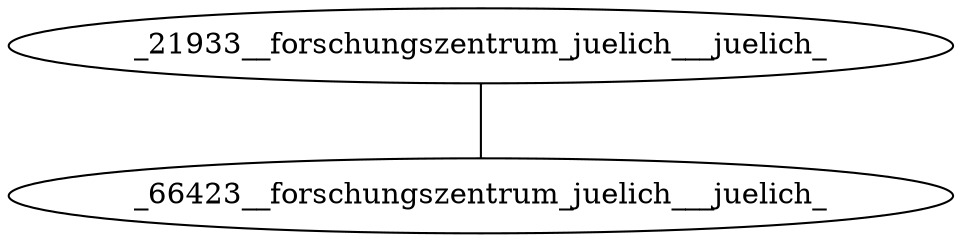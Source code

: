 graph {
_21933__forschungszentrum_juelich___juelich_ -- _66423__forschungszentrum_juelich___juelich_
}